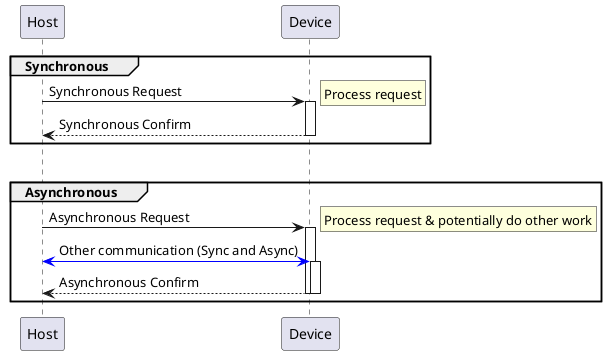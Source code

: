 @startuml

participant Host
participant Device

group Synchronous
Host -> Device ++ : Synchronous Request
rnote right: Process request
Host <-- Device -- : Synchronous Confirm
deactivate Device
end

|||

group Asynchronous
Host -> Device ++: Asynchronous Request
rnote right: Process request & potentially do other work
Host <[#blue]-> Device ++ : Other communication (Sync and Async)
Host <-- Device --: Asynchronous Confirm
end

@enduml

